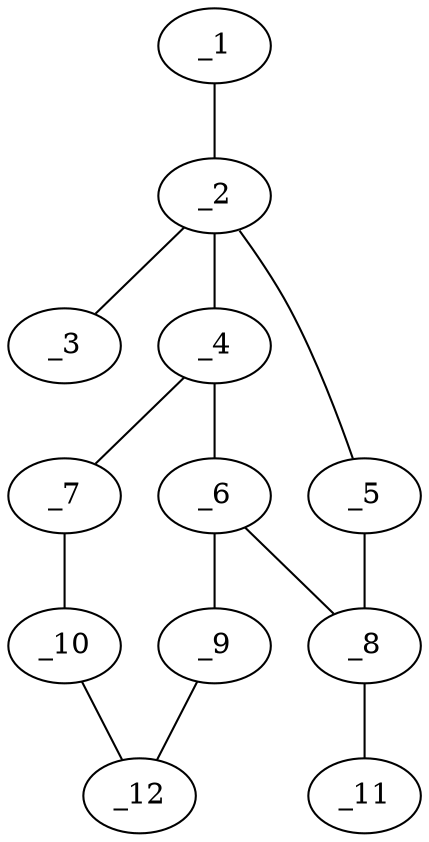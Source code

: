 graph molid4867 {
	_1	 [charge=0,
		chem=2,
		symbol="O  ",
		x="5.4921",
		y="1.3968"];
	_2	 [charge=0,
		chem=5,
		symbol="S  ",
		x="4.6831",
		y="0.809"];
	_1 -- _2	 [valence=2];
	_3	 [charge=0,
		chem=2,
		symbol="O  ",
		x="4.3741",
		y="1.7601"];
	_2 -- _3	 [valence=2];
	_4	 [charge=0,
		chem=1,
		symbol="C  ",
		x="3.7321",
		y="0.5"];
	_2 -- _4	 [valence=1];
	_5	 [charge=0,
		chem=4,
		symbol="N  ",
		x="5.2709",
		y=0];
	_2 -- _5	 [valence=1];
	_6	 [charge=0,
		chem=1,
		symbol="C  ",
		x="3.7321",
		y="-0.5"];
	_4 -- _6	 [valence=2];
	_7	 [charge=0,
		chem=1,
		symbol="C  ",
		x="2.866",
		y=1];
	_4 -- _7	 [valence=1];
	_8	 [charge=0,
		chem=1,
		symbol="C  ",
		x="4.6831",
		y="-0.809"];
	_5 -- _8	 [valence=1];
	_6 -- _8	 [valence=1];
	_9	 [charge=0,
		chem=1,
		symbol="C  ",
		x="2.866",
		y="-1"];
	_6 -- _9	 [valence=1];
	_10	 [charge=0,
		chem=1,
		symbol="C  ",
		x=2,
		y="0.5"];
	_7 -- _10	 [valence=2];
	_11	 [charge=0,
		chem=2,
		symbol="O  ",
		x="4.9921",
		y="-1.7601"];
	_8 -- _11	 [valence=2];
	_12	 [charge=0,
		chem=1,
		symbol="C  ",
		x=2,
		y="-0.5"];
	_9 -- _12	 [valence=2];
	_10 -- _12	 [valence=1];
}
